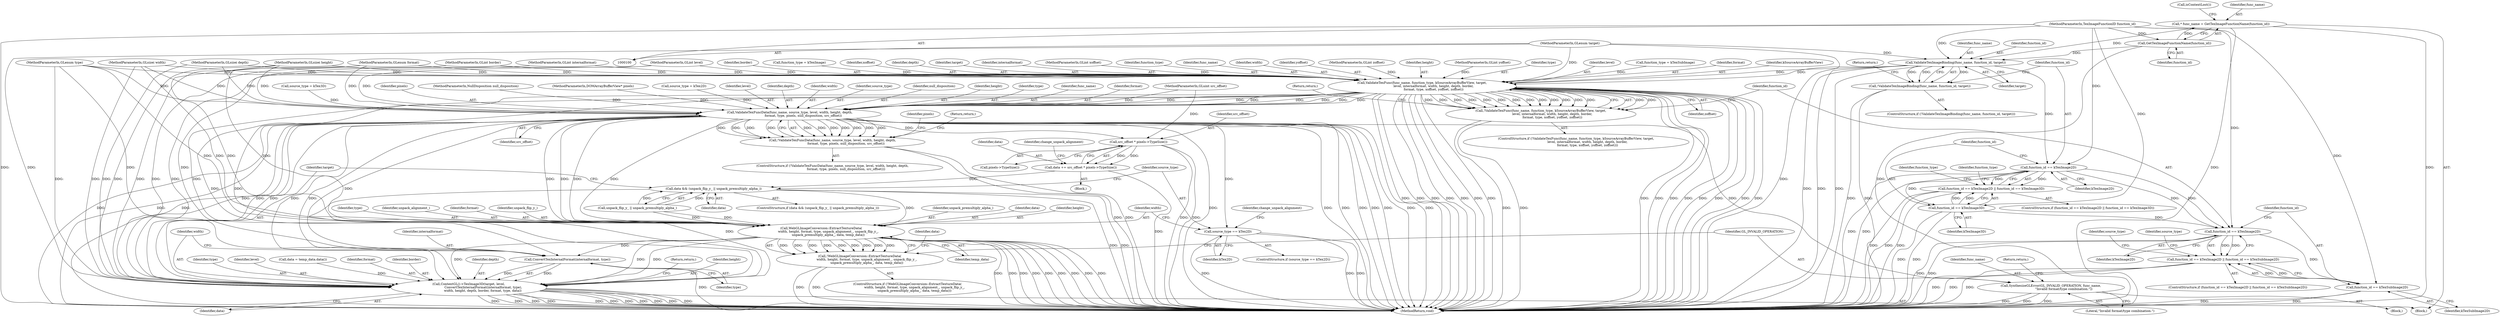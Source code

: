 digraph "1_Chrome_9b99a43fc119a2533a87e2357cad8f603779a7b9_6@pointer" {
"1000128" [label="(Call,ValidateTexImageBinding(func_name, function_id, target))"];
"1000119" [label="(Call,* func_name = GetTexImageFunctionName(function_id))"];
"1000121" [label="(Call,GetTexImageFunctionName(function_id))"];
"1000101" [label="(MethodParameterIn,TexImageFunctionID function_id)"];
"1000102" [label="(MethodParameterIn,GLenum target)"];
"1000127" [label="(Call,!ValidateTexImageBinding(func_name, function_id, target))"];
"1000136" [label="(Call,function_id == kTexImage2D)"];
"1000135" [label="(Call,function_id == kTexImage2D || function_id == kTexImage3D)"];
"1000139" [label="(Call,function_id == kTexImage3D)"];
"1000171" [label="(Call,function_id == kTexImage2D)"];
"1000170" [label="(Call,function_id == kTexImage2D || function_id == kTexSubImage2D)"];
"1000174" [label="(Call,function_id == kTexSubImage2D)"];
"1000151" [label="(Call,ValidateTexFunc(func_name, function_type, kSourceArrayBufferView, target,\n                       level, internalformat, width, height, depth, border,\n                       format, type, xoffset, yoffset, zoffset))"];
"1000150" [label="(Call,!ValidateTexFunc(func_name, function_type, kSourceArrayBufferView, target,\n                       level, internalformat, width, height, depth, border,\n                       format, type, xoffset, yoffset, zoffset))"];
"1000186" [label="(Call,ValidateTexFuncData(func_name, source_type, level, width, height, depth,\n                           format, type, pixels, null_disposition, src_offset))"];
"1000185" [label="(Call,!ValidateTexFuncData(func_name, source_type, level, width, height, depth,\n                           format, type, pixels, null_disposition, src_offset))"];
"1000210" [label="(Call,src_offset * pixels->TypeSize())"];
"1000208" [label="(Call,data += src_offset * pixels->TypeSize())"];
"1000219" [label="(Call,data && (unpack_flip_y_ || unpack_premultiply_alpha_))"];
"1000232" [label="(Call,WebGLImageConversion::ExtractTextureData(\n              width, height, format, type, unpack_alignment_, unpack_flip_y_,\n              unpack_premultiply_alpha_, data, temp_data))"];
"1000231" [label="(Call,!WebGLImageConversion::ExtractTextureData(\n              width, height, format, type, unpack_alignment_, unpack_flip_y_,\n              unpack_premultiply_alpha_, data, temp_data))"];
"1000257" [label="(Call,ConvertTexInternalFormat(internalformat, type))"];
"1000254" [label="(Call,ContextGL()->TexImage3D(target, level,\n                             ConvertTexInternalFormat(internalformat, type),\n                            width, height, depth, border, format, type, data))"];
"1000226" [label="(Call,source_type == kTex2D)"];
"1000243" [label="(Call,SynthesizeGLError(GL_INVALID_OPERATION, func_name,\n                          \"Invalid format/type combination.\"))"];
"1000182" [label="(Identifier,source_type)"];
"1000242" [label="(Block,)"];
"1000243" [label="(Call,SynthesizeGLError(GL_INVALID_OPERATION, func_name,\n                          \"Invalid format/type combination.\"))"];
"1000128" [label="(Call,ValidateTexImageBinding(func_name, function_id, target))"];
"1000220" [label="(Identifier,data)"];
"1000258" [label="(Identifier,internalformat)"];
"1000151" [label="(Call,ValidateTexFunc(func_name, function_type, kSourceArrayBufferView, target,\n                       level, internalformat, width, height, depth, border,\n                       format, type, xoffset, yoffset, zoffset))"];
"1000186" [label="(Call,ValidateTexFuncData(func_name, source_type, level, width, height, depth,\n                           format, type, pixels, null_disposition, src_offset))"];
"1000257" [label="(Call,ConvertTexInternalFormat(internalformat, type))"];
"1000232" [label="(Call,WebGLImageConversion::ExtractTextureData(\n              width, height, format, type, unpack_alignment_, unpack_flip_y_,\n              unpack_premultiply_alpha_, data, temp_data))"];
"1000137" [label="(Identifier,function_id)"];
"1000212" [label="(Call,pixels->TypeSize())"];
"1000117" [label="(Block,)"];
"1000141" [label="(Identifier,kTexImage3D)"];
"1000210" [label="(Call,src_offset * pixels->TypeSize())"];
"1000219" [label="(Call,data && (unpack_flip_y_ || unpack_premultiply_alpha_))"];
"1000156" [label="(Identifier,level)"];
"1000146" [label="(Call,function_type = kTexSubImage)"];
"1000124" [label="(Call,isContextLost())"];
"1000211" [label="(Identifier,src_offset)"];
"1000178" [label="(Identifier,source_type)"];
"1000240" [label="(Identifier,data)"];
"1000162" [label="(Identifier,format)"];
"1000265" [label="(Identifier,type)"];
"1000228" [label="(Identifier,kTex2D)"];
"1000233" [label="(Identifier,width)"];
"1000116" [label="(MethodParameterIn,GLuint src_offset)"];
"1000241" [label="(Identifier,temp_data)"];
"1000195" [label="(Identifier,pixels)"];
"1000154" [label="(Identifier,kSourceArrayBufferView)"];
"1000115" [label="(MethodParameterIn,NullDisposition null_disposition)"];
"1000176" [label="(Identifier,kTexSubImage2D)"];
"1000132" [label="(Return,return;)"];
"1000170" [label="(Call,function_id == kTexImage2D || function_id == kTexSubImage2D)"];
"1000114" [label="(MethodParameterIn,DOMArrayBufferView* pixels)"];
"1000209" [label="(Identifier,data)"];
"1000234" [label="(Identifier,height)"];
"1000236" [label="(Identifier,type)"];
"1000227" [label="(Identifier,source_type)"];
"1000126" [label="(ControlStructure,if (!ValidateTexImageBinding(func_name, function_id, target)))"];
"1000247" [label="(Return,return;)"];
"1000177" [label="(Call,source_type = kTex2D)"];
"1000143" [label="(Identifier,function_type)"];
"1000256" [label="(Identifier,level)"];
"1000167" [label="(Return,return;)"];
"1000252" [label="(Identifier,change_unpack_alignment)"];
"1000205" [label="(Block,)"];
"1000248" [label="(Call,data = temp_data.data())"];
"1000109" [label="(MethodParameterIn,GLenum format)"];
"1000171" [label="(Call,function_id == kTexImage2D)"];
"1000189" [label="(Identifier,level)"];
"1000120" [label="(Identifier,func_name)"];
"1000161" [label="(Identifier,border)"];
"1000142" [label="(Call,function_type = kTexImage)"];
"1000164" [label="(Identifier,xoffset)"];
"1000119" [label="(Call,* func_name = GetTexImageFunctionName(function_id))"];
"1000136" [label="(Call,function_id == kTexImage2D)"];
"1000160" [label="(Identifier,depth)"];
"1000169" [label="(ControlStructure,if (function_id == kTexImage2D || function_id == kTexSubImage2D))"];
"1000216" [label="(Identifier,change_unpack_alignment)"];
"1000200" [label="(Identifier,pixels)"];
"1000264" [label="(Identifier,format)"];
"1000245" [label="(Identifier,func_name)"];
"1000102" [label="(MethodParameterIn,GLenum target)"];
"1000149" [label="(ControlStructure,if (!ValidateTexFunc(func_name, function_type, kSourceArrayBufferView, target,\n                       level, internalformat, width, height, depth, border,\n                       format, type, xoffset, yoffset, zoffset)))"];
"1000244" [label="(Identifier,GL_INVALID_OPERATION)"];
"1000226" [label="(Call,source_type == kTex2D)"];
"1000263" [label="(Identifier,border)"];
"1000192" [label="(Identifier,depth)"];
"1000260" [label="(Identifier,width)"];
"1000231" [label="(Call,!WebGLImageConversion::ExtractTextureData(\n              width, height, format, type, unpack_alignment_, unpack_flip_y_,\n              unpack_premultiply_alpha_, data, temp_data))"];
"1000175" [label="(Identifier,function_id)"];
"1000122" [label="(Identifier,function_id)"];
"1000130" [label="(Identifier,function_id)"];
"1000249" [label="(Identifier,data)"];
"1000155" [label="(Identifier,target)"];
"1000157" [label="(Identifier,internalformat)"];
"1000104" [label="(MethodParameterIn,GLint internalformat)"];
"1000111" [label="(MethodParameterIn,GLint xoffset)"];
"1000110" [label="(MethodParameterIn,GLenum type)"];
"1000190" [label="(Identifier,width)"];
"1000101" [label="(MethodParameterIn,TexImageFunctionID function_id)"];
"1000147" [label="(Identifier,function_type)"];
"1000108" [label="(MethodParameterIn,GLint border)"];
"1000230" [label="(ControlStructure,if (!WebGLImageConversion::ExtractTextureData(\n              width, height, format, type, unpack_alignment_, unpack_flip_y_,\n              unpack_premultiply_alpha_, data, temp_data)))"];
"1000153" [label="(Identifier,function_type)"];
"1000131" [label="(Identifier,target)"];
"1000107" [label="(MethodParameterIn,GLsizei depth)"];
"1000127" [label="(Call,!ValidateTexImageBinding(func_name, function_id, target))"];
"1000103" [label="(MethodParameterIn,GLint level)"];
"1000106" [label="(MethodParameterIn,GLsizei height)"];
"1000268" [label="(MethodReturn,void)"];
"1000134" [label="(ControlStructure,if (function_id == kTexImage2D || function_id == kTexImage3D))"];
"1000174" [label="(Call,function_id == kTexSubImage2D)"];
"1000152" [label="(Identifier,func_name)"];
"1000150" [label="(Call,!ValidateTexFunc(func_name, function_type, kSourceArrayBufferView, target,\n                       level, internalformat, width, height, depth, border,\n                       format, type, xoffset, yoffset, zoffset))"];
"1000105" [label="(MethodParameterIn,GLsizei width)"];
"1000259" [label="(Identifier,type)"];
"1000158" [label="(Identifier,width)"];
"1000208" [label="(Call,data += src_offset * pixels->TypeSize())"];
"1000262" [label="(Identifier,depth)"];
"1000121" [label="(Call,GetTexImageFunctionName(function_id))"];
"1000254" [label="(Call,ContextGL()->TexImage3D(target, level,\n                             ConvertTexInternalFormat(internalformat, type),\n                            width, height, depth, border, format, type, data))"];
"1000139" [label="(Call,function_id == kTexImage3D)"];
"1000166" [label="(Identifier,zoffset)"];
"1000197" [label="(Identifier,src_offset)"];
"1000188" [label="(Identifier,source_type)"];
"1000198" [label="(Return,return;)"];
"1000196" [label="(Identifier,null_disposition)"];
"1000221" [label="(Call,unpack_flip_y_ || unpack_premultiply_alpha_)"];
"1000267" [label="(Return,return;)"];
"1000246" [label="(Literal,\"Invalid format/type combination.\")"];
"1000191" [label="(Identifier,height)"];
"1000194" [label="(Identifier,type)"];
"1000225" [label="(ControlStructure,if (source_type == kTex2D))"];
"1000140" [label="(Identifier,function_id)"];
"1000165" [label="(Identifier,yoffset)"];
"1000113" [label="(MethodParameterIn,GLint zoffset)"];
"1000184" [label="(ControlStructure,if (!ValidateTexFuncData(func_name, source_type, level, width, height, depth,\n                           format, type, pixels, null_disposition, src_offset)))"];
"1000138" [label="(Identifier,kTexImage2D)"];
"1000135" [label="(Call,function_id == kTexImage2D || function_id == kTexImage3D)"];
"1000129" [label="(Identifier,func_name)"];
"1000237" [label="(Identifier,unpack_alignment_)"];
"1000266" [label="(Identifier,data)"];
"1000159" [label="(Identifier,height)"];
"1000187" [label="(Identifier,func_name)"];
"1000112" [label="(MethodParameterIn,GLint yoffset)"];
"1000255" [label="(Identifier,target)"];
"1000163" [label="(Identifier,type)"];
"1000235" [label="(Identifier,format)"];
"1000238" [label="(Identifier,unpack_flip_y_)"];
"1000261" [label="(Identifier,height)"];
"1000173" [label="(Identifier,kTexImage2D)"];
"1000218" [label="(ControlStructure,if (data && (unpack_flip_y_ || unpack_premultiply_alpha_)))"];
"1000172" [label="(Identifier,function_id)"];
"1000185" [label="(Call,!ValidateTexFuncData(func_name, source_type, level, width, height, depth,\n                           format, type, pixels, null_disposition, src_offset))"];
"1000193" [label="(Identifier,format)"];
"1000239" [label="(Identifier,unpack_premultiply_alpha_)"];
"1000181" [label="(Call,source_type = kTex3D)"];
"1000128" -> "1000127"  [label="AST: "];
"1000128" -> "1000131"  [label="CFG: "];
"1000129" -> "1000128"  [label="AST: "];
"1000130" -> "1000128"  [label="AST: "];
"1000131" -> "1000128"  [label="AST: "];
"1000127" -> "1000128"  [label="CFG: "];
"1000128" -> "1000268"  [label="DDG: "];
"1000128" -> "1000268"  [label="DDG: "];
"1000128" -> "1000268"  [label="DDG: "];
"1000128" -> "1000127"  [label="DDG: "];
"1000128" -> "1000127"  [label="DDG: "];
"1000128" -> "1000127"  [label="DDG: "];
"1000119" -> "1000128"  [label="DDG: "];
"1000121" -> "1000128"  [label="DDG: "];
"1000101" -> "1000128"  [label="DDG: "];
"1000102" -> "1000128"  [label="DDG: "];
"1000128" -> "1000136"  [label="DDG: "];
"1000128" -> "1000151"  [label="DDG: "];
"1000128" -> "1000151"  [label="DDG: "];
"1000119" -> "1000117"  [label="AST: "];
"1000119" -> "1000121"  [label="CFG: "];
"1000120" -> "1000119"  [label="AST: "];
"1000121" -> "1000119"  [label="AST: "];
"1000124" -> "1000119"  [label="CFG: "];
"1000119" -> "1000268"  [label="DDG: "];
"1000119" -> "1000268"  [label="DDG: "];
"1000121" -> "1000119"  [label="DDG: "];
"1000121" -> "1000122"  [label="CFG: "];
"1000122" -> "1000121"  [label="AST: "];
"1000121" -> "1000268"  [label="DDG: "];
"1000101" -> "1000121"  [label="DDG: "];
"1000101" -> "1000100"  [label="AST: "];
"1000101" -> "1000268"  [label="DDG: "];
"1000101" -> "1000136"  [label="DDG: "];
"1000101" -> "1000139"  [label="DDG: "];
"1000101" -> "1000171"  [label="DDG: "];
"1000101" -> "1000174"  [label="DDG: "];
"1000102" -> "1000100"  [label="AST: "];
"1000102" -> "1000268"  [label="DDG: "];
"1000102" -> "1000151"  [label="DDG: "];
"1000102" -> "1000254"  [label="DDG: "];
"1000127" -> "1000126"  [label="AST: "];
"1000132" -> "1000127"  [label="CFG: "];
"1000137" -> "1000127"  [label="CFG: "];
"1000127" -> "1000268"  [label="DDG: "];
"1000127" -> "1000268"  [label="DDG: "];
"1000136" -> "1000135"  [label="AST: "];
"1000136" -> "1000138"  [label="CFG: "];
"1000137" -> "1000136"  [label="AST: "];
"1000138" -> "1000136"  [label="AST: "];
"1000140" -> "1000136"  [label="CFG: "];
"1000135" -> "1000136"  [label="CFG: "];
"1000136" -> "1000268"  [label="DDG: "];
"1000136" -> "1000268"  [label="DDG: "];
"1000136" -> "1000135"  [label="DDG: "];
"1000136" -> "1000135"  [label="DDG: "];
"1000136" -> "1000139"  [label="DDG: "];
"1000136" -> "1000171"  [label="DDG: "];
"1000136" -> "1000171"  [label="DDG: "];
"1000135" -> "1000134"  [label="AST: "];
"1000135" -> "1000139"  [label="CFG: "];
"1000139" -> "1000135"  [label="AST: "];
"1000143" -> "1000135"  [label="CFG: "];
"1000147" -> "1000135"  [label="CFG: "];
"1000135" -> "1000268"  [label="DDG: "];
"1000135" -> "1000268"  [label="DDG: "];
"1000135" -> "1000268"  [label="DDG: "];
"1000139" -> "1000135"  [label="DDG: "];
"1000139" -> "1000135"  [label="DDG: "];
"1000139" -> "1000141"  [label="CFG: "];
"1000140" -> "1000139"  [label="AST: "];
"1000141" -> "1000139"  [label="AST: "];
"1000139" -> "1000268"  [label="DDG: "];
"1000139" -> "1000268"  [label="DDG: "];
"1000139" -> "1000171"  [label="DDG: "];
"1000171" -> "1000170"  [label="AST: "];
"1000171" -> "1000173"  [label="CFG: "];
"1000172" -> "1000171"  [label="AST: "];
"1000173" -> "1000171"  [label="AST: "];
"1000175" -> "1000171"  [label="CFG: "];
"1000170" -> "1000171"  [label="CFG: "];
"1000171" -> "1000268"  [label="DDG: "];
"1000171" -> "1000268"  [label="DDG: "];
"1000171" -> "1000170"  [label="DDG: "];
"1000171" -> "1000170"  [label="DDG: "];
"1000171" -> "1000174"  [label="DDG: "];
"1000170" -> "1000169"  [label="AST: "];
"1000170" -> "1000174"  [label="CFG: "];
"1000174" -> "1000170"  [label="AST: "];
"1000178" -> "1000170"  [label="CFG: "];
"1000182" -> "1000170"  [label="CFG: "];
"1000170" -> "1000268"  [label="DDG: "];
"1000170" -> "1000268"  [label="DDG: "];
"1000170" -> "1000268"  [label="DDG: "];
"1000174" -> "1000170"  [label="DDG: "];
"1000174" -> "1000170"  [label="DDG: "];
"1000174" -> "1000176"  [label="CFG: "];
"1000175" -> "1000174"  [label="AST: "];
"1000176" -> "1000174"  [label="AST: "];
"1000174" -> "1000268"  [label="DDG: "];
"1000174" -> "1000268"  [label="DDG: "];
"1000151" -> "1000150"  [label="AST: "];
"1000151" -> "1000166"  [label="CFG: "];
"1000152" -> "1000151"  [label="AST: "];
"1000153" -> "1000151"  [label="AST: "];
"1000154" -> "1000151"  [label="AST: "];
"1000155" -> "1000151"  [label="AST: "];
"1000156" -> "1000151"  [label="AST: "];
"1000157" -> "1000151"  [label="AST: "];
"1000158" -> "1000151"  [label="AST: "];
"1000159" -> "1000151"  [label="AST: "];
"1000160" -> "1000151"  [label="AST: "];
"1000161" -> "1000151"  [label="AST: "];
"1000162" -> "1000151"  [label="AST: "];
"1000163" -> "1000151"  [label="AST: "];
"1000164" -> "1000151"  [label="AST: "];
"1000165" -> "1000151"  [label="AST: "];
"1000166" -> "1000151"  [label="AST: "];
"1000150" -> "1000151"  [label="CFG: "];
"1000151" -> "1000268"  [label="DDG: "];
"1000151" -> "1000268"  [label="DDG: "];
"1000151" -> "1000268"  [label="DDG: "];
"1000151" -> "1000268"  [label="DDG: "];
"1000151" -> "1000268"  [label="DDG: "];
"1000151" -> "1000268"  [label="DDG: "];
"1000151" -> "1000268"  [label="DDG: "];
"1000151" -> "1000268"  [label="DDG: "];
"1000151" -> "1000268"  [label="DDG: "];
"1000151" -> "1000268"  [label="DDG: "];
"1000151" -> "1000268"  [label="DDG: "];
"1000151" -> "1000268"  [label="DDG: "];
"1000151" -> "1000268"  [label="DDG: "];
"1000151" -> "1000268"  [label="DDG: "];
"1000151" -> "1000268"  [label="DDG: "];
"1000151" -> "1000150"  [label="DDG: "];
"1000151" -> "1000150"  [label="DDG: "];
"1000151" -> "1000150"  [label="DDG: "];
"1000151" -> "1000150"  [label="DDG: "];
"1000151" -> "1000150"  [label="DDG: "];
"1000151" -> "1000150"  [label="DDG: "];
"1000151" -> "1000150"  [label="DDG: "];
"1000151" -> "1000150"  [label="DDG: "];
"1000151" -> "1000150"  [label="DDG: "];
"1000151" -> "1000150"  [label="DDG: "];
"1000151" -> "1000150"  [label="DDG: "];
"1000151" -> "1000150"  [label="DDG: "];
"1000151" -> "1000150"  [label="DDG: "];
"1000151" -> "1000150"  [label="DDG: "];
"1000151" -> "1000150"  [label="DDG: "];
"1000142" -> "1000151"  [label="DDG: "];
"1000146" -> "1000151"  [label="DDG: "];
"1000103" -> "1000151"  [label="DDG: "];
"1000104" -> "1000151"  [label="DDG: "];
"1000105" -> "1000151"  [label="DDG: "];
"1000106" -> "1000151"  [label="DDG: "];
"1000107" -> "1000151"  [label="DDG: "];
"1000108" -> "1000151"  [label="DDG: "];
"1000109" -> "1000151"  [label="DDG: "];
"1000110" -> "1000151"  [label="DDG: "];
"1000111" -> "1000151"  [label="DDG: "];
"1000112" -> "1000151"  [label="DDG: "];
"1000113" -> "1000151"  [label="DDG: "];
"1000151" -> "1000186"  [label="DDG: "];
"1000151" -> "1000186"  [label="DDG: "];
"1000151" -> "1000186"  [label="DDG: "];
"1000151" -> "1000186"  [label="DDG: "];
"1000151" -> "1000186"  [label="DDG: "];
"1000151" -> "1000186"  [label="DDG: "];
"1000151" -> "1000186"  [label="DDG: "];
"1000151" -> "1000254"  [label="DDG: "];
"1000151" -> "1000254"  [label="DDG: "];
"1000151" -> "1000257"  [label="DDG: "];
"1000150" -> "1000149"  [label="AST: "];
"1000167" -> "1000150"  [label="CFG: "];
"1000172" -> "1000150"  [label="CFG: "];
"1000150" -> "1000268"  [label="DDG: "];
"1000150" -> "1000268"  [label="DDG: "];
"1000186" -> "1000185"  [label="AST: "];
"1000186" -> "1000197"  [label="CFG: "];
"1000187" -> "1000186"  [label="AST: "];
"1000188" -> "1000186"  [label="AST: "];
"1000189" -> "1000186"  [label="AST: "];
"1000190" -> "1000186"  [label="AST: "];
"1000191" -> "1000186"  [label="AST: "];
"1000192" -> "1000186"  [label="AST: "];
"1000193" -> "1000186"  [label="AST: "];
"1000194" -> "1000186"  [label="AST: "];
"1000195" -> "1000186"  [label="AST: "];
"1000196" -> "1000186"  [label="AST: "];
"1000197" -> "1000186"  [label="AST: "];
"1000185" -> "1000186"  [label="CFG: "];
"1000186" -> "1000268"  [label="DDG: "];
"1000186" -> "1000268"  [label="DDG: "];
"1000186" -> "1000268"  [label="DDG: "];
"1000186" -> "1000268"  [label="DDG: "];
"1000186" -> "1000268"  [label="DDG: "];
"1000186" -> "1000268"  [label="DDG: "];
"1000186" -> "1000268"  [label="DDG: "];
"1000186" -> "1000268"  [label="DDG: "];
"1000186" -> "1000268"  [label="DDG: "];
"1000186" -> "1000268"  [label="DDG: "];
"1000186" -> "1000268"  [label="DDG: "];
"1000186" -> "1000185"  [label="DDG: "];
"1000186" -> "1000185"  [label="DDG: "];
"1000186" -> "1000185"  [label="DDG: "];
"1000186" -> "1000185"  [label="DDG: "];
"1000186" -> "1000185"  [label="DDG: "];
"1000186" -> "1000185"  [label="DDG: "];
"1000186" -> "1000185"  [label="DDG: "];
"1000186" -> "1000185"  [label="DDG: "];
"1000186" -> "1000185"  [label="DDG: "];
"1000186" -> "1000185"  [label="DDG: "];
"1000186" -> "1000185"  [label="DDG: "];
"1000181" -> "1000186"  [label="DDG: "];
"1000177" -> "1000186"  [label="DDG: "];
"1000103" -> "1000186"  [label="DDG: "];
"1000105" -> "1000186"  [label="DDG: "];
"1000106" -> "1000186"  [label="DDG: "];
"1000107" -> "1000186"  [label="DDG: "];
"1000109" -> "1000186"  [label="DDG: "];
"1000110" -> "1000186"  [label="DDG: "];
"1000114" -> "1000186"  [label="DDG: "];
"1000115" -> "1000186"  [label="DDG: "];
"1000116" -> "1000186"  [label="DDG: "];
"1000186" -> "1000210"  [label="DDG: "];
"1000186" -> "1000226"  [label="DDG: "];
"1000186" -> "1000232"  [label="DDG: "];
"1000186" -> "1000232"  [label="DDG: "];
"1000186" -> "1000232"  [label="DDG: "];
"1000186" -> "1000232"  [label="DDG: "];
"1000186" -> "1000243"  [label="DDG: "];
"1000186" -> "1000254"  [label="DDG: "];
"1000186" -> "1000254"  [label="DDG: "];
"1000186" -> "1000254"  [label="DDG: "];
"1000186" -> "1000254"  [label="DDG: "];
"1000186" -> "1000254"  [label="DDG: "];
"1000186" -> "1000257"  [label="DDG: "];
"1000185" -> "1000184"  [label="AST: "];
"1000198" -> "1000185"  [label="CFG: "];
"1000200" -> "1000185"  [label="CFG: "];
"1000185" -> "1000268"  [label="DDG: "];
"1000185" -> "1000268"  [label="DDG: "];
"1000210" -> "1000208"  [label="AST: "];
"1000210" -> "1000212"  [label="CFG: "];
"1000211" -> "1000210"  [label="AST: "];
"1000212" -> "1000210"  [label="AST: "];
"1000208" -> "1000210"  [label="CFG: "];
"1000210" -> "1000268"  [label="DDG: "];
"1000210" -> "1000268"  [label="DDG: "];
"1000210" -> "1000208"  [label="DDG: "];
"1000210" -> "1000208"  [label="DDG: "];
"1000116" -> "1000210"  [label="DDG: "];
"1000208" -> "1000205"  [label="AST: "];
"1000209" -> "1000208"  [label="AST: "];
"1000216" -> "1000208"  [label="CFG: "];
"1000208" -> "1000268"  [label="DDG: "];
"1000208" -> "1000219"  [label="DDG: "];
"1000219" -> "1000218"  [label="AST: "];
"1000219" -> "1000220"  [label="CFG: "];
"1000219" -> "1000221"  [label="CFG: "];
"1000220" -> "1000219"  [label="AST: "];
"1000221" -> "1000219"  [label="AST: "];
"1000227" -> "1000219"  [label="CFG: "];
"1000255" -> "1000219"  [label="CFG: "];
"1000219" -> "1000268"  [label="DDG: "];
"1000219" -> "1000268"  [label="DDG: "];
"1000221" -> "1000219"  [label="DDG: "];
"1000221" -> "1000219"  [label="DDG: "];
"1000219" -> "1000232"  [label="DDG: "];
"1000219" -> "1000254"  [label="DDG: "];
"1000232" -> "1000231"  [label="AST: "];
"1000232" -> "1000241"  [label="CFG: "];
"1000233" -> "1000232"  [label="AST: "];
"1000234" -> "1000232"  [label="AST: "];
"1000235" -> "1000232"  [label="AST: "];
"1000236" -> "1000232"  [label="AST: "];
"1000237" -> "1000232"  [label="AST: "];
"1000238" -> "1000232"  [label="AST: "];
"1000239" -> "1000232"  [label="AST: "];
"1000240" -> "1000232"  [label="AST: "];
"1000241" -> "1000232"  [label="AST: "];
"1000231" -> "1000232"  [label="CFG: "];
"1000232" -> "1000268"  [label="DDG: "];
"1000232" -> "1000268"  [label="DDG: "];
"1000232" -> "1000268"  [label="DDG: "];
"1000232" -> "1000268"  [label="DDG: "];
"1000232" -> "1000268"  [label="DDG: "];
"1000232" -> "1000268"  [label="DDG: "];
"1000232" -> "1000268"  [label="DDG: "];
"1000232" -> "1000268"  [label="DDG: "];
"1000232" -> "1000268"  [label="DDG: "];
"1000232" -> "1000231"  [label="DDG: "];
"1000232" -> "1000231"  [label="DDG: "];
"1000232" -> "1000231"  [label="DDG: "];
"1000232" -> "1000231"  [label="DDG: "];
"1000232" -> "1000231"  [label="DDG: "];
"1000232" -> "1000231"  [label="DDG: "];
"1000232" -> "1000231"  [label="DDG: "];
"1000232" -> "1000231"  [label="DDG: "];
"1000232" -> "1000231"  [label="DDG: "];
"1000105" -> "1000232"  [label="DDG: "];
"1000106" -> "1000232"  [label="DDG: "];
"1000109" -> "1000232"  [label="DDG: "];
"1000110" -> "1000232"  [label="DDG: "];
"1000221" -> "1000232"  [label="DDG: "];
"1000221" -> "1000232"  [label="DDG: "];
"1000232" -> "1000257"  [label="DDG: "];
"1000232" -> "1000254"  [label="DDG: "];
"1000232" -> "1000254"  [label="DDG: "];
"1000232" -> "1000254"  [label="DDG: "];
"1000231" -> "1000230"  [label="AST: "];
"1000244" -> "1000231"  [label="CFG: "];
"1000249" -> "1000231"  [label="CFG: "];
"1000231" -> "1000268"  [label="DDG: "];
"1000231" -> "1000268"  [label="DDG: "];
"1000257" -> "1000254"  [label="AST: "];
"1000257" -> "1000259"  [label="CFG: "];
"1000258" -> "1000257"  [label="AST: "];
"1000259" -> "1000257"  [label="AST: "];
"1000260" -> "1000257"  [label="CFG: "];
"1000257" -> "1000268"  [label="DDG: "];
"1000257" -> "1000254"  [label="DDG: "];
"1000257" -> "1000254"  [label="DDG: "];
"1000104" -> "1000257"  [label="DDG: "];
"1000110" -> "1000257"  [label="DDG: "];
"1000254" -> "1000117"  [label="AST: "];
"1000254" -> "1000266"  [label="CFG: "];
"1000255" -> "1000254"  [label="AST: "];
"1000256" -> "1000254"  [label="AST: "];
"1000260" -> "1000254"  [label="AST: "];
"1000261" -> "1000254"  [label="AST: "];
"1000262" -> "1000254"  [label="AST: "];
"1000263" -> "1000254"  [label="AST: "];
"1000264" -> "1000254"  [label="AST: "];
"1000265" -> "1000254"  [label="AST: "];
"1000266" -> "1000254"  [label="AST: "];
"1000267" -> "1000254"  [label="CFG: "];
"1000254" -> "1000268"  [label="DDG: "];
"1000254" -> "1000268"  [label="DDG: "];
"1000254" -> "1000268"  [label="DDG: "];
"1000254" -> "1000268"  [label="DDG: "];
"1000254" -> "1000268"  [label="DDG: "];
"1000254" -> "1000268"  [label="DDG: "];
"1000254" -> "1000268"  [label="DDG: "];
"1000254" -> "1000268"  [label="DDG: "];
"1000254" -> "1000268"  [label="DDG: "];
"1000254" -> "1000268"  [label="DDG: "];
"1000254" -> "1000268"  [label="DDG: "];
"1000103" -> "1000254"  [label="DDG: "];
"1000105" -> "1000254"  [label="DDG: "];
"1000106" -> "1000254"  [label="DDG: "];
"1000107" -> "1000254"  [label="DDG: "];
"1000108" -> "1000254"  [label="DDG: "];
"1000109" -> "1000254"  [label="DDG: "];
"1000110" -> "1000254"  [label="DDG: "];
"1000248" -> "1000254"  [label="DDG: "];
"1000226" -> "1000225"  [label="AST: "];
"1000226" -> "1000228"  [label="CFG: "];
"1000227" -> "1000226"  [label="AST: "];
"1000228" -> "1000226"  [label="AST: "];
"1000233" -> "1000226"  [label="CFG: "];
"1000252" -> "1000226"  [label="CFG: "];
"1000226" -> "1000268"  [label="DDG: "];
"1000226" -> "1000268"  [label="DDG: "];
"1000226" -> "1000268"  [label="DDG: "];
"1000243" -> "1000242"  [label="AST: "];
"1000243" -> "1000246"  [label="CFG: "];
"1000244" -> "1000243"  [label="AST: "];
"1000245" -> "1000243"  [label="AST: "];
"1000246" -> "1000243"  [label="AST: "];
"1000247" -> "1000243"  [label="CFG: "];
"1000243" -> "1000268"  [label="DDG: "];
"1000243" -> "1000268"  [label="DDG: "];
"1000243" -> "1000268"  [label="DDG: "];
}
